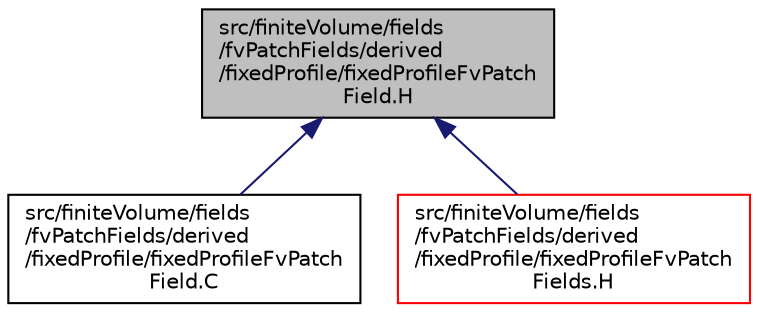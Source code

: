 digraph "src/finiteVolume/fields/fvPatchFields/derived/fixedProfile/fixedProfileFvPatchField.H"
{
  bgcolor="transparent";
  edge [fontname="Helvetica",fontsize="10",labelfontname="Helvetica",labelfontsize="10"];
  node [fontname="Helvetica",fontsize="10",shape=record];
  Node1 [label="src/finiteVolume/fields\l/fvPatchFields/derived\l/fixedProfile/fixedProfileFvPatch\lField.H",height=0.2,width=0.4,color="black", fillcolor="grey75", style="filled" fontcolor="black"];
  Node1 -> Node2 [dir="back",color="midnightblue",fontsize="10",style="solid",fontname="Helvetica"];
  Node2 [label="src/finiteVolume/fields\l/fvPatchFields/derived\l/fixedProfile/fixedProfileFvPatch\lField.C",height=0.2,width=0.4,color="black",URL="$fixedProfileFvPatchField_8C.html"];
  Node1 -> Node3 [dir="back",color="midnightblue",fontsize="10",style="solid",fontname="Helvetica"];
  Node3 [label="src/finiteVolume/fields\l/fvPatchFields/derived\l/fixedProfile/fixedProfileFvPatch\lFields.H",height=0.2,width=0.4,color="red",URL="$fixedProfileFvPatchFields_8H.html"];
}
